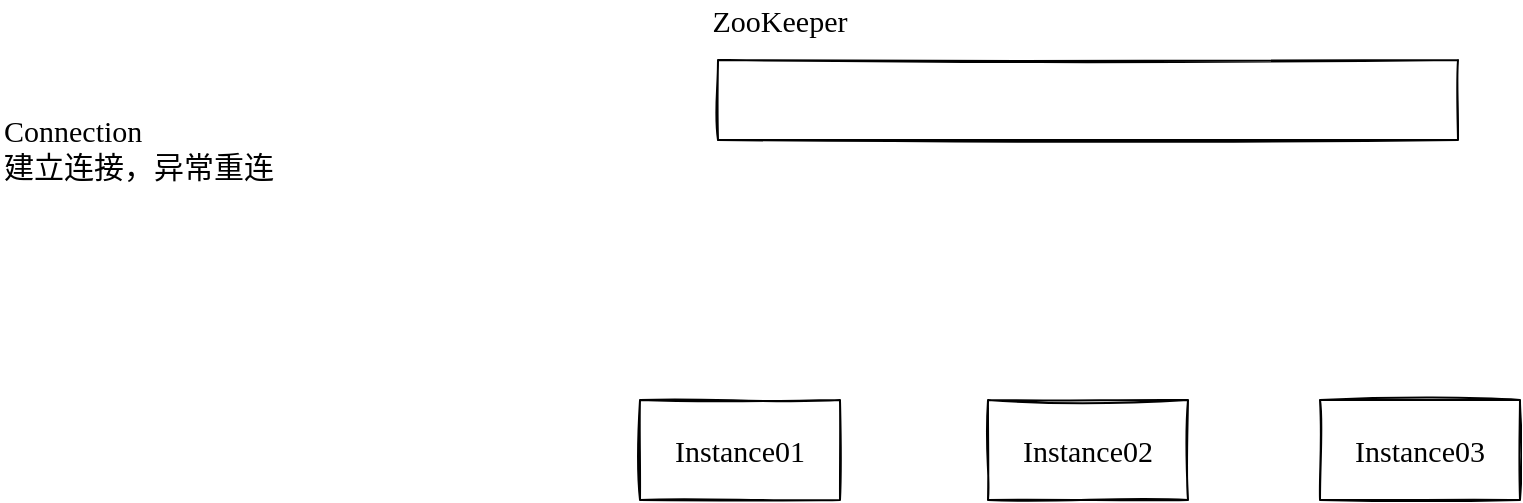 <mxfile version="14.5.1" type="device"><diagram id="j7UgODwvZAaWLmfbGW8L" name="Leader"><mxGraphModel dx="1788" dy="632" grid="1" gridSize="10" guides="1" tooltips="1" connect="1" arrows="1" fold="1" page="1" pageScale="1" pageWidth="827" pageHeight="1169" math="0" shadow="0"><root><mxCell id="0"/><mxCell id="1" parent="0"/><mxCell id="VVX_pnDbfRsZpj6qNVvO-1" value="Instance01" style="rounded=0;whiteSpace=wrap;html=1;sketch=1;fillColor=none;fontSize=15;fontFamily=Comic Sans MS;" vertex="1" parent="1"><mxGeometry x="140" y="300" width="100" height="50" as="geometry"/></mxCell><mxCell id="VVX_pnDbfRsZpj6qNVvO-2" value="Instance02" style="rounded=0;whiteSpace=wrap;html=1;sketch=1;fillColor=none;fontSize=15;fontFamily=Comic Sans MS;" vertex="1" parent="1"><mxGeometry x="314" y="300" width="100" height="50" as="geometry"/></mxCell><mxCell id="VVX_pnDbfRsZpj6qNVvO-3" value="Instance03" style="rounded=0;whiteSpace=wrap;html=1;sketch=1;fillColor=none;fontSize=15;fontFamily=Comic Sans MS;" vertex="1" parent="1"><mxGeometry x="480" y="300" width="100" height="50" as="geometry"/></mxCell><mxCell id="VVX_pnDbfRsZpj6qNVvO-4" value="" style="rounded=0;whiteSpace=wrap;html=1;sketch=1;fillColor=none;fontSize=15;fontFamily=Comic Sans MS;" vertex="1" parent="1"><mxGeometry x="179" y="130" width="370" height="40" as="geometry"/></mxCell><mxCell id="VVX_pnDbfRsZpj6qNVvO-5" value="ZooKeeper" style="text;html=1;strokeColor=none;fillColor=none;align=center;verticalAlign=middle;whiteSpace=wrap;rounded=0;sketch=1;fontSize=15;fontFamily=Comic Sans MS;" vertex="1" parent="1"><mxGeometry x="170" y="100" width="80" height="20" as="geometry"/></mxCell><mxCell id="VVX_pnDbfRsZpj6qNVvO-7" value="Connection&lt;br&gt;建立连接，异常重连" style="text;html=1;strokeColor=none;fillColor=none;align=left;verticalAlign=top;whiteSpace=wrap;rounded=0;sketch=1;fontFamily=Comic Sans MS;fontSize=15;" vertex="1" parent="1"><mxGeometry x="-180" y="150" width="210" height="40" as="geometry"/></mxCell></root></mxGraphModel></diagram></mxfile>